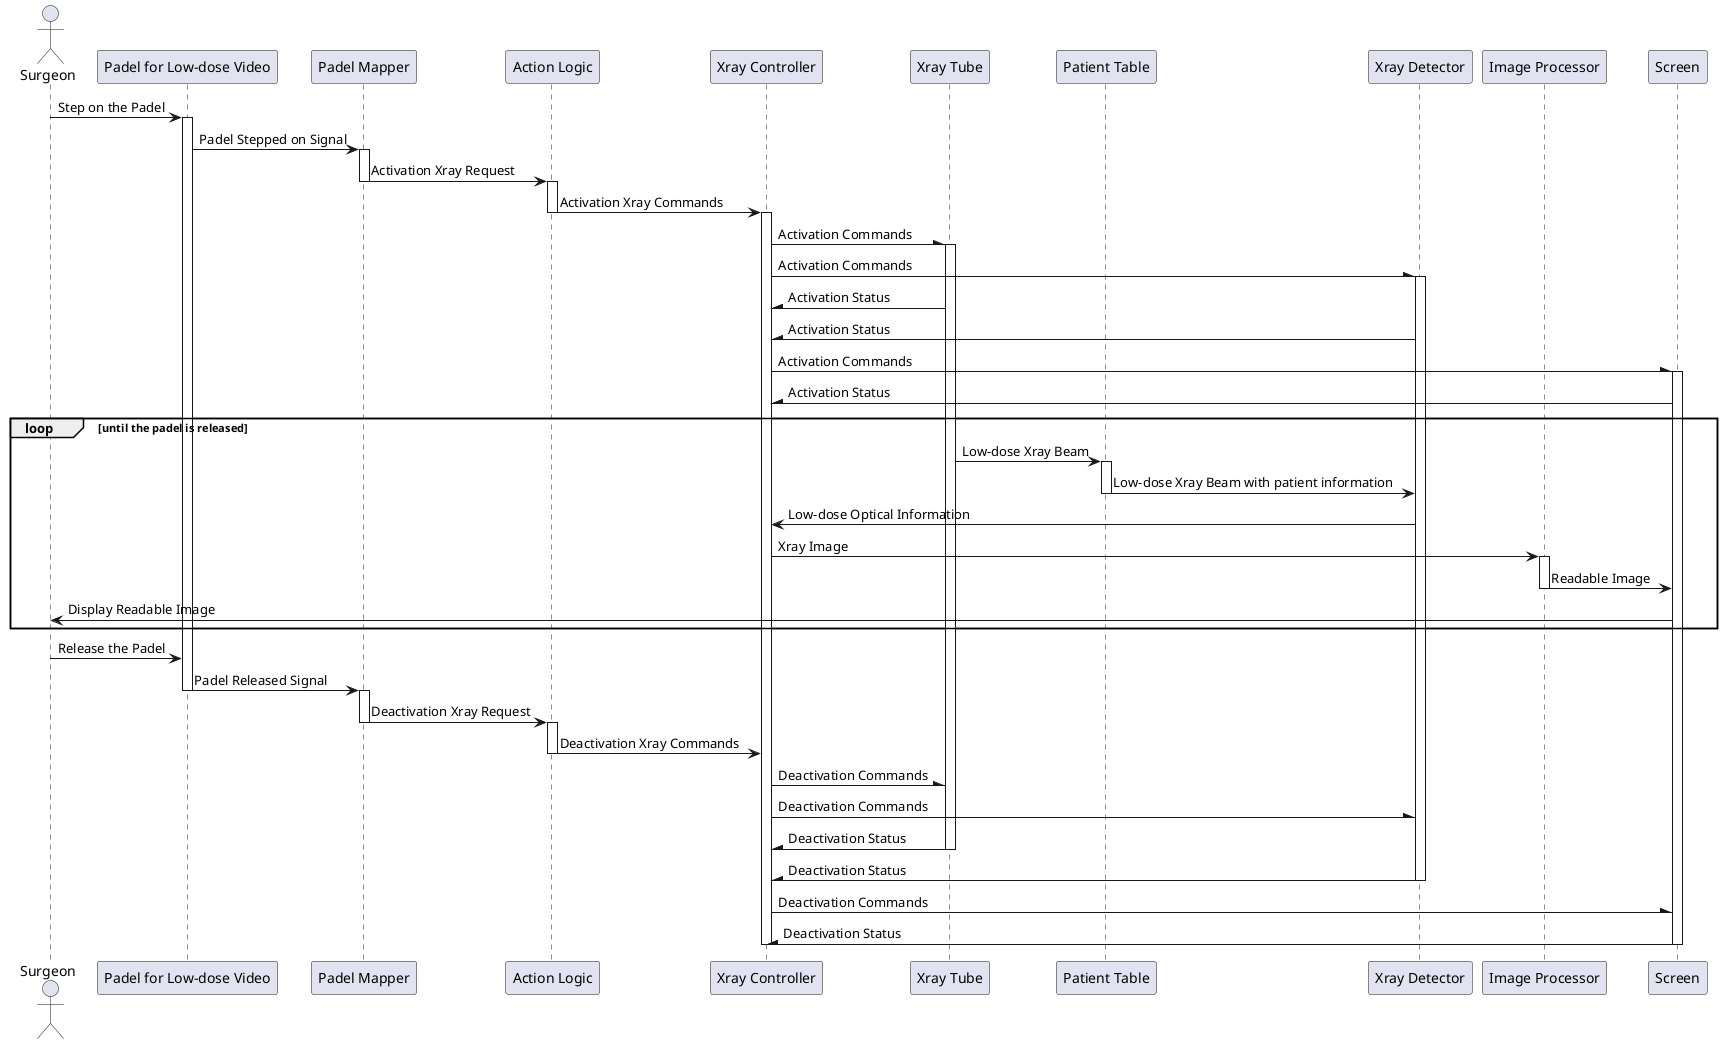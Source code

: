@startuml
actor "Surgeon" as doctor
participant "Padel for Low-dose Video" as padel
participant "Padel Mapper" as mapper
participant "Action Logic" as logic
participant "Xray Controller" as controller
participant "Xray Tube" as tube
participant "Patient Table" as table
participant "Xray Detector" as detector
participant "Image Processor" as processor
participant "Screen" as screen

doctor -> padel : Step on the Padel
activate padel

padel -> mapper : Padel Stepped on Signal
activate mapper

mapper -> logic : Activation Xray Request
deactivate mapper
activate logic

logic -> controller : Activation Xray Commands
deactivate logic
activate controller

controller -\tube : Activation Commands
activate tube
controller -\ detector : Activation Commands
activate detector
tube -\ controller : Activation Status
detector -\ controller : Activation Status

controller -\ screen : Activation Commands
activate screen
screen -\ controller : Activation Status


loop until the padel is released
tube -> table : Low-dose Xray Beam
activate table
table -> detector : Low-dose Xray Beam with patient information
deactivate table
detector -> controller : Low-dose Optical Information
controller -> processor : Xray Image
activate processor
processor -> screen : Readable Image
deactivate processor
screen -> doctor : Display Readable Image

end

doctor -> padel : Release the Padel
padel -> mapper : Padel Released Signal
deactivate padel
activate mapper

mapper -> logic : Deactivation Xray Request
deactivate mapper
activate logic

logic -> controller : Deactivation Xray Commands
deactivate logic

controller -\tube : Deactivation Commands
controller -\ detector : Deactivation Commands
tube -\ controller : Deactivation Status
deactivate tube
detector -\ controller : Deactivation Status
deactivate detector

controller -\screen : Deactivation Commands
screen -\ controller : Deactivation Status
deactivate screen
deactivate controller

@enduml